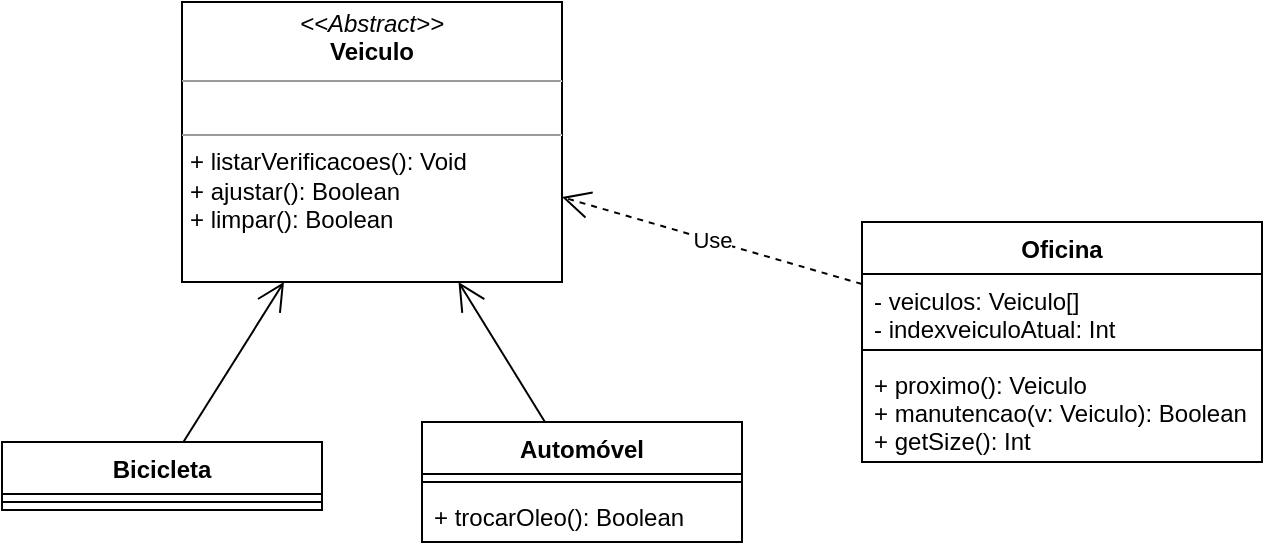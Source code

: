 <mxfile version="18.0.1" type="device"><diagram id="C5RBs43oDa-KdzZeNtuy" name="Page-1"><mxGraphModel dx="638" dy="494" grid="1" gridSize="10" guides="1" tooltips="1" connect="1" arrows="1" fold="1" page="1" pageScale="1" pageWidth="827" pageHeight="1169" math="0" shadow="0"><root><mxCell id="WIyWlLk6GJQsqaUBKTNV-0"/><mxCell id="WIyWlLk6GJQsqaUBKTNV-1" parent="WIyWlLk6GJQsqaUBKTNV-0"/><mxCell id="bV2DVroBK_QxF0_1bhNm-4" value="&lt;p style=&quot;margin:0px;margin-top:4px;text-align:center;&quot;&gt;&lt;i&gt;&amp;lt;&amp;lt;Abstract&amp;gt;&amp;gt;&lt;/i&gt;&lt;br&gt;&lt;b&gt;Veiculo&lt;/b&gt;&lt;/p&gt;&lt;hr size=&quot;1&quot;&gt;&lt;p style=&quot;margin:0px;margin-left:4px;&quot;&gt;&lt;br&gt;&lt;/p&gt;&lt;hr size=&quot;1&quot;&gt;&lt;p style=&quot;margin:0px;margin-left:4px;&quot;&gt;+ listarVerificacoes(): Void&lt;br&gt;+ ajustar(): Boolean&lt;/p&gt;&lt;p style=&quot;margin:0px;margin-left:4px;&quot;&gt;+ limpar(): Boolean&lt;/p&gt;" style="verticalAlign=top;align=left;overflow=fill;fontSize=12;fontFamily=Helvetica;html=1;" vertex="1" parent="WIyWlLk6GJQsqaUBKTNV-1"><mxGeometry x="100" y="90" width="190" height="140" as="geometry"/></mxCell><mxCell id="bV2DVroBK_QxF0_1bhNm-5" value="Bicicleta" style="swimlane;fontStyle=1;align=center;verticalAlign=top;childLayout=stackLayout;horizontal=1;startSize=26;horizontalStack=0;resizeParent=1;resizeParentMax=0;resizeLast=0;collapsible=1;marginBottom=0;" vertex="1" parent="WIyWlLk6GJQsqaUBKTNV-1"><mxGeometry x="10" y="310" width="160" height="34" as="geometry"/></mxCell><mxCell id="bV2DVroBK_QxF0_1bhNm-7" value="" style="line;strokeWidth=1;fillColor=none;align=left;verticalAlign=middle;spacingTop=-1;spacingLeft=3;spacingRight=3;rotatable=0;labelPosition=right;points=[];portConstraint=eastwest;" vertex="1" parent="bV2DVroBK_QxF0_1bhNm-5"><mxGeometry y="26" width="160" height="8" as="geometry"/></mxCell><mxCell id="bV2DVroBK_QxF0_1bhNm-10" value="" style="endArrow=open;endFill=1;endSize=12;html=1;rounded=0;" edge="1" parent="WIyWlLk6GJQsqaUBKTNV-1" source="bV2DVroBK_QxF0_1bhNm-5" target="bV2DVroBK_QxF0_1bhNm-4"><mxGeometry width="160" relative="1" as="geometry"><mxPoint x="330" y="360" as="sourcePoint"/><mxPoint x="490" y="360" as="targetPoint"/></mxGeometry></mxCell><mxCell id="bV2DVroBK_QxF0_1bhNm-11" value="Automóvel" style="swimlane;fontStyle=1;align=center;verticalAlign=top;childLayout=stackLayout;horizontal=1;startSize=26;horizontalStack=0;resizeParent=1;resizeParentMax=0;resizeLast=0;collapsible=1;marginBottom=0;" vertex="1" parent="WIyWlLk6GJQsqaUBKTNV-1"><mxGeometry x="220" y="300" width="160" height="60" as="geometry"/></mxCell><mxCell id="bV2DVroBK_QxF0_1bhNm-13" value="" style="line;strokeWidth=1;fillColor=none;align=left;verticalAlign=middle;spacingTop=-1;spacingLeft=3;spacingRight=3;rotatable=0;labelPosition=right;points=[];portConstraint=eastwest;" vertex="1" parent="bV2DVroBK_QxF0_1bhNm-11"><mxGeometry y="26" width="160" height="8" as="geometry"/></mxCell><mxCell id="bV2DVroBK_QxF0_1bhNm-14" value="+ trocarOleo(): Boolean" style="text;strokeColor=none;fillColor=none;align=left;verticalAlign=top;spacingLeft=4;spacingRight=4;overflow=hidden;rotatable=0;points=[[0,0.5],[1,0.5]];portConstraint=eastwest;" vertex="1" parent="bV2DVroBK_QxF0_1bhNm-11"><mxGeometry y="34" width="160" height="26" as="geometry"/></mxCell><mxCell id="bV2DVroBK_QxF0_1bhNm-15" value="" style="endArrow=open;endFill=1;endSize=12;html=1;rounded=0;" edge="1" parent="WIyWlLk6GJQsqaUBKTNV-1" source="bV2DVroBK_QxF0_1bhNm-11" target="bV2DVroBK_QxF0_1bhNm-4"><mxGeometry width="160" relative="1" as="geometry"><mxPoint x="330" y="360" as="sourcePoint"/><mxPoint x="490" y="360" as="targetPoint"/></mxGeometry></mxCell><mxCell id="bV2DVroBK_QxF0_1bhNm-24" value="Use" style="endArrow=open;endSize=12;dashed=1;html=1;rounded=0;" edge="1" parent="WIyWlLk6GJQsqaUBKTNV-1" source="bV2DVroBK_QxF0_1bhNm-25" target="bV2DVroBK_QxF0_1bhNm-4"><mxGeometry width="160" relative="1" as="geometry"><mxPoint x="400" y="148.574" as="sourcePoint"/><mxPoint x="490" y="360" as="targetPoint"/></mxGeometry></mxCell><mxCell id="bV2DVroBK_QxF0_1bhNm-25" value="Oficina" style="swimlane;fontStyle=1;align=center;verticalAlign=top;childLayout=stackLayout;horizontal=1;startSize=26;horizontalStack=0;resizeParent=1;resizeParentMax=0;resizeLast=0;collapsible=1;marginBottom=0;" vertex="1" parent="WIyWlLk6GJQsqaUBKTNV-1"><mxGeometry x="440" y="200" width="200" height="120" as="geometry"/></mxCell><mxCell id="bV2DVroBK_QxF0_1bhNm-26" value="- veiculos: Veiculo[]&#10;- indexveiculoAtual: Int" style="text;strokeColor=none;fillColor=none;align=left;verticalAlign=top;spacingLeft=4;spacingRight=4;overflow=hidden;rotatable=0;points=[[0,0.5],[1,0.5]];portConstraint=eastwest;" vertex="1" parent="bV2DVroBK_QxF0_1bhNm-25"><mxGeometry y="26" width="200" height="34" as="geometry"/></mxCell><mxCell id="bV2DVroBK_QxF0_1bhNm-27" value="" style="line;strokeWidth=1;fillColor=none;align=left;verticalAlign=middle;spacingTop=-1;spacingLeft=3;spacingRight=3;rotatable=0;labelPosition=right;points=[];portConstraint=eastwest;" vertex="1" parent="bV2DVroBK_QxF0_1bhNm-25"><mxGeometry y="60" width="200" height="8" as="geometry"/></mxCell><mxCell id="bV2DVroBK_QxF0_1bhNm-28" value="+ proximo(): Veiculo&#10;+ manutencao(v: Veiculo): Boolean&#10;+ getSize(): Int" style="text;strokeColor=none;fillColor=none;align=left;verticalAlign=top;spacingLeft=4;spacingRight=4;overflow=hidden;rotatable=0;points=[[0,0.5],[1,0.5]];portConstraint=eastwest;" vertex="1" parent="bV2DVroBK_QxF0_1bhNm-25"><mxGeometry y="68" width="200" height="52" as="geometry"/></mxCell></root></mxGraphModel></diagram></mxfile>